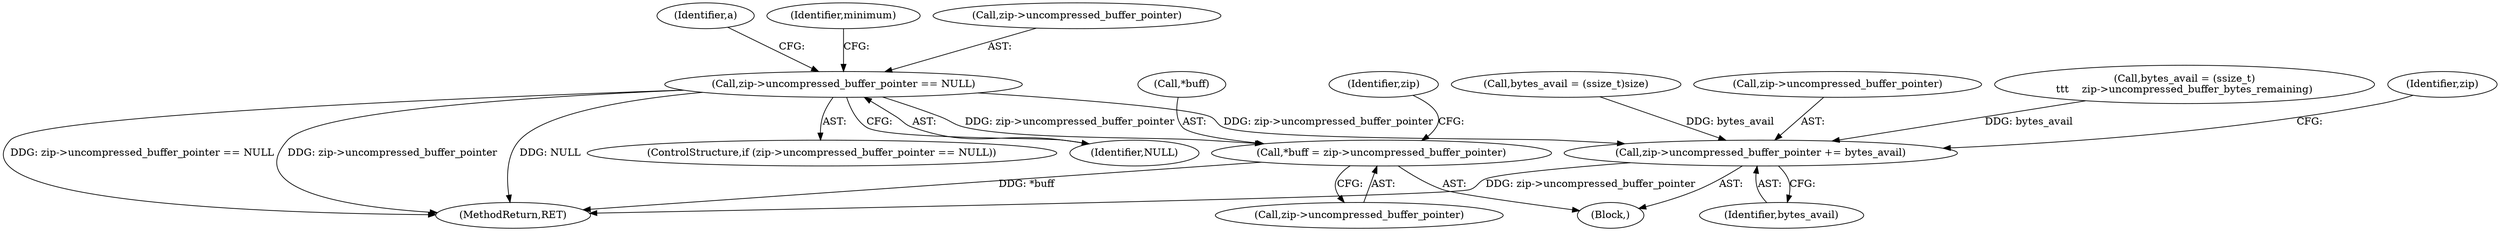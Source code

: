 digraph "0_libarchive_65a23f5dbee4497064e9bb467f81138a62b0dae1@pointer" {
"1000192" [label="(Call,zip->uncompressed_buffer_pointer == NULL)"];
"1000243" [label="(Call,*buff = zip->uncompressed_buffer_pointer)"];
"1000249" [label="(Call,zip->uncompressed_buffer_pointer += bytes_avail)"];
"1000256" [label="(Identifier,zip)"];
"1000238" [label="(Call,bytes_avail = (ssize_t)size)"];
"1000261" [label="(MethodReturn,RET)"];
"1000250" [label="(Call,zip->uncompressed_buffer_pointer)"];
"1000249" [label="(Call,zip->uncompressed_buffer_pointer += bytes_avail)"];
"1000192" [label="(Call,zip->uncompressed_buffer_pointer == NULL)"];
"1000191" [label="(ControlStructure,if (zip->uncompressed_buffer_pointer == NULL))"];
"1000246" [label="(Call,zip->uncompressed_buffer_pointer)"];
"1000243" [label="(Call,*buff = zip->uncompressed_buffer_pointer)"];
"1000201" [label="(Identifier,a)"];
"1000211" [label="(Identifier,minimum)"];
"1000253" [label="(Identifier,bytes_avail)"];
"1000193" [label="(Call,zip->uncompressed_buffer_pointer)"];
"1000230" [label="(Call,bytes_avail = (ssize_t)\n\t\t\t    zip->uncompressed_buffer_bytes_remaining)"];
"1000244" [label="(Call,*buff)"];
"1000251" [label="(Identifier,zip)"];
"1000196" [label="(Identifier,NULL)"];
"1000208" [label="(Block,)"];
"1000192" -> "1000191"  [label="AST: "];
"1000192" -> "1000196"  [label="CFG: "];
"1000193" -> "1000192"  [label="AST: "];
"1000196" -> "1000192"  [label="AST: "];
"1000201" -> "1000192"  [label="CFG: "];
"1000211" -> "1000192"  [label="CFG: "];
"1000192" -> "1000261"  [label="DDG: zip->uncompressed_buffer_pointer"];
"1000192" -> "1000261"  [label="DDG: NULL"];
"1000192" -> "1000261"  [label="DDG: zip->uncompressed_buffer_pointer == NULL"];
"1000192" -> "1000243"  [label="DDG: zip->uncompressed_buffer_pointer"];
"1000192" -> "1000249"  [label="DDG: zip->uncompressed_buffer_pointer"];
"1000243" -> "1000208"  [label="AST: "];
"1000243" -> "1000246"  [label="CFG: "];
"1000244" -> "1000243"  [label="AST: "];
"1000246" -> "1000243"  [label="AST: "];
"1000251" -> "1000243"  [label="CFG: "];
"1000243" -> "1000261"  [label="DDG: *buff"];
"1000249" -> "1000208"  [label="AST: "];
"1000249" -> "1000253"  [label="CFG: "];
"1000250" -> "1000249"  [label="AST: "];
"1000253" -> "1000249"  [label="AST: "];
"1000256" -> "1000249"  [label="CFG: "];
"1000249" -> "1000261"  [label="DDG: zip->uncompressed_buffer_pointer"];
"1000238" -> "1000249"  [label="DDG: bytes_avail"];
"1000230" -> "1000249"  [label="DDG: bytes_avail"];
}
